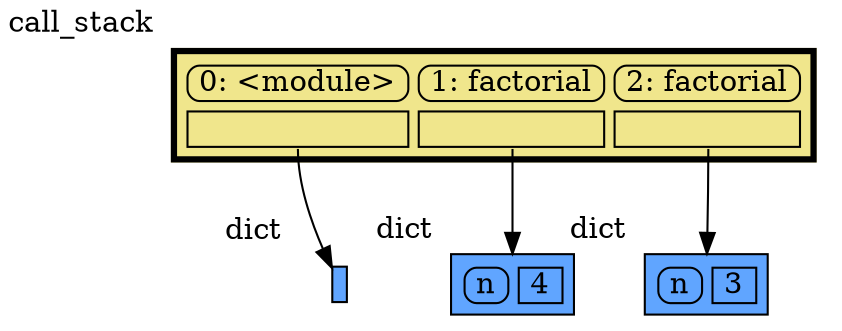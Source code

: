 digraph memory_graph {
	node [shape=plaintext]
	node131755416382080 [label=<
<TABLE BORDER="1" CELLBORDER="1" CELLSPACING="0" CELLPADDING="0" BGCOLOR="#60a5ff" PORT="table">
    <TR><TD BORDER="0"> </TD></TR>
</TABLE>
> xlabel=dict]
	node131755411997696 [label=<
<TABLE BORDER="1" CELLBORDER="1" CELLSPACING="5" CELLPADDING="0" BGCOLOR="#60a5ff" PORT="table">
    <TR><TD BORDER="1" STYLE="ROUNDED"> n </TD><TD BORDER="1"> 4 </TD></TR>
</TABLE>
> xlabel=dict]
	node131755411997632 [label=<
<TABLE BORDER="1" CELLBORDER="1" CELLSPACING="5" CELLPADDING="0" BGCOLOR="#60a5ff" PORT="table">
    <TR><TD BORDER="1" STYLE="ROUNDED"> n </TD><TD BORDER="1"> 3 </TD></TR>
</TABLE>
> xlabel=dict]
	node131755412094592 [label=<
<TABLE BORDER="3" CELLBORDER="1" CELLSPACING="5" CELLPADDING="0" BGCOLOR="khaki" PORT="table">
    <TR><TD BORDER="1" STYLE="ROUNDED"> 0: &lt;module&gt; </TD><TD BORDER="1" STYLE="ROUNDED"> 1: factorial </TD><TD BORDER="1" STYLE="ROUNDED"> 2: factorial </TD></TR>
    <TR><TD BORDER="1" PORT="ref0"> </TD><TD BORDER="1" PORT="ref1"> </TD><TD BORDER="1" PORT="ref2"> </TD></TR>
</TABLE>
> xlabel=call_stack]
	node131755412094592:ref0 -> node131755416382080:table [style=solid]
	node131755412094592:ref1 -> node131755411997696:table [style=solid]
	node131755412094592:ref2 -> node131755411997632:table [style=solid]
subgraph { rank=same; node131755416382080 -> node131755411997696 -> node131755411997632[weight=10, style=invis]; }
}
